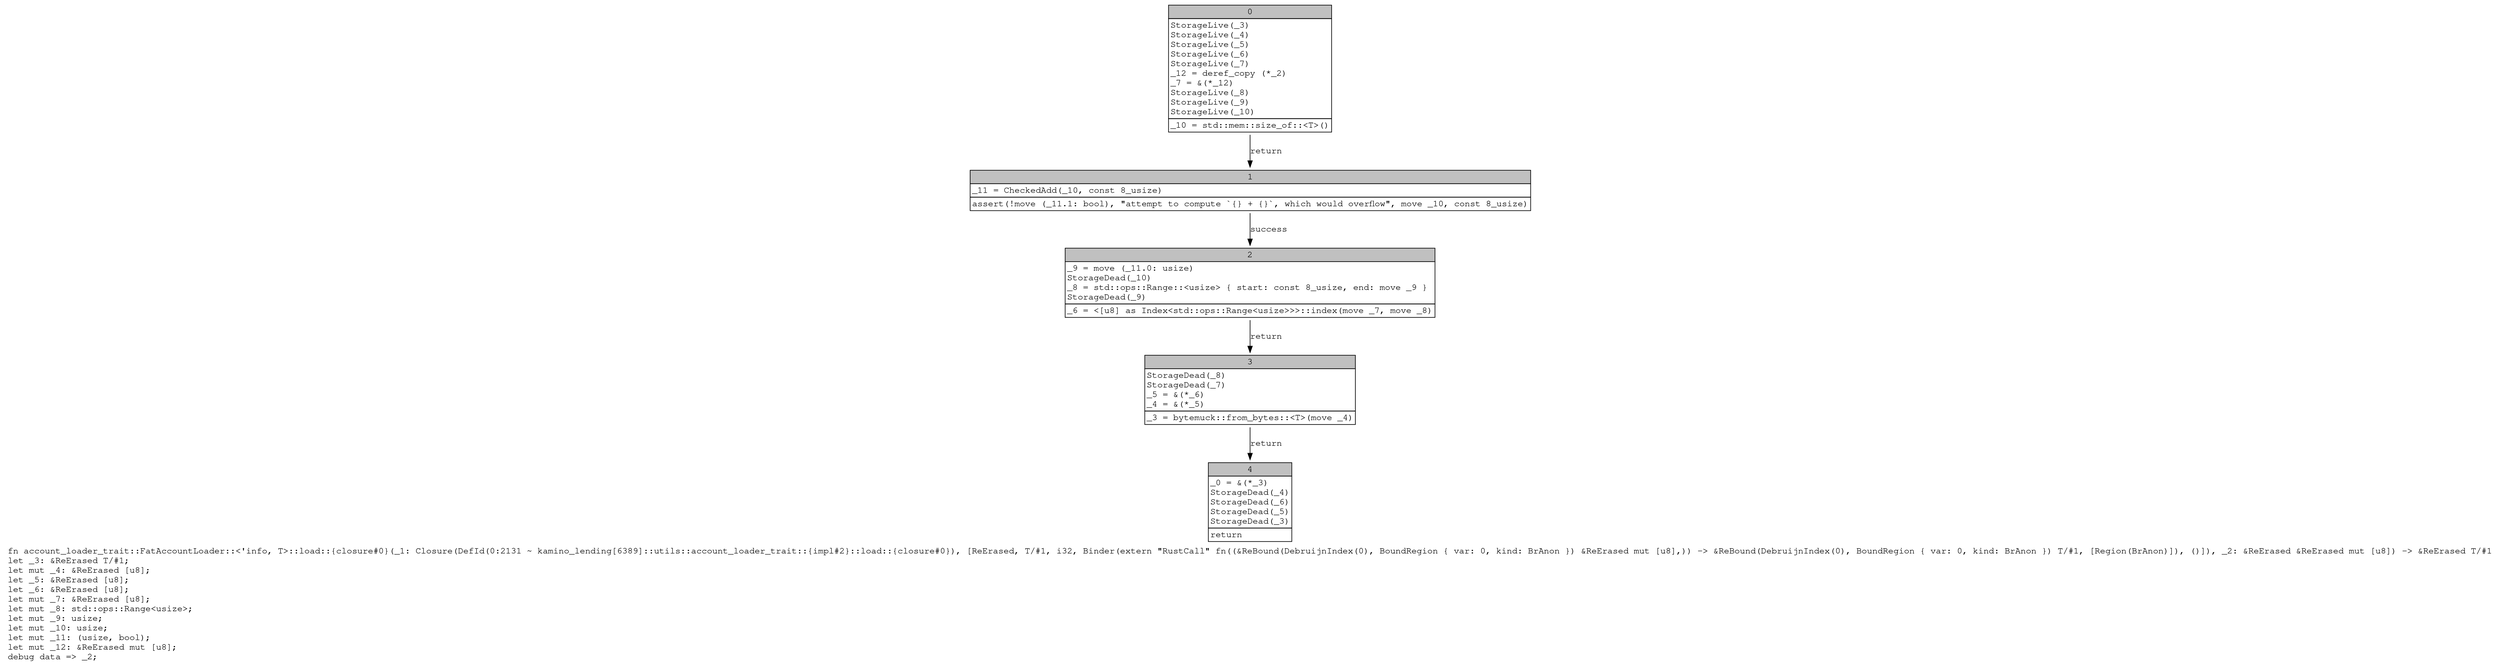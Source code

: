 digraph Mir_0_2131 {
    graph [fontname="Courier, monospace"];
    node [fontname="Courier, monospace"];
    edge [fontname="Courier, monospace"];
    label=<fn account_loader_trait::FatAccountLoader::&lt;'info, T&gt;::load::{closure#0}(_1: Closure(DefId(0:2131 ~ kamino_lending[6389]::utils::account_loader_trait::{impl#2}::load::{closure#0}), [ReErased, T/#1, i32, Binder(extern &quot;RustCall&quot; fn((&amp;ReBound(DebruijnIndex(0), BoundRegion { var: 0, kind: BrAnon }) &amp;ReErased mut [u8],)) -&gt; &amp;ReBound(DebruijnIndex(0), BoundRegion { var: 0, kind: BrAnon }) T/#1, [Region(BrAnon)]), ()]), _2: &amp;ReErased &amp;ReErased mut [u8]) -&gt; &amp;ReErased T/#1<br align="left"/>let _3: &amp;ReErased T/#1;<br align="left"/>let mut _4: &amp;ReErased [u8];<br align="left"/>let _5: &amp;ReErased [u8];<br align="left"/>let _6: &amp;ReErased [u8];<br align="left"/>let mut _7: &amp;ReErased [u8];<br align="left"/>let mut _8: std::ops::Range&lt;usize&gt;;<br align="left"/>let mut _9: usize;<br align="left"/>let mut _10: usize;<br align="left"/>let mut _11: (usize, bool);<br align="left"/>let mut _12: &amp;ReErased mut [u8];<br align="left"/>debug data =&gt; _2;<br align="left"/>>;
    bb0__0_2131 [shape="none", label=<<table border="0" cellborder="1" cellspacing="0"><tr><td bgcolor="gray" align="center" colspan="1">0</td></tr><tr><td align="left" balign="left">StorageLive(_3)<br/>StorageLive(_4)<br/>StorageLive(_5)<br/>StorageLive(_6)<br/>StorageLive(_7)<br/>_12 = deref_copy (*_2)<br/>_7 = &amp;(*_12)<br/>StorageLive(_8)<br/>StorageLive(_9)<br/>StorageLive(_10)<br/></td></tr><tr><td align="left">_10 = std::mem::size_of::&lt;T&gt;()</td></tr></table>>];
    bb1__0_2131 [shape="none", label=<<table border="0" cellborder="1" cellspacing="0"><tr><td bgcolor="gray" align="center" colspan="1">1</td></tr><tr><td align="left" balign="left">_11 = CheckedAdd(_10, const 8_usize)<br/></td></tr><tr><td align="left">assert(!move (_11.1: bool), &quot;attempt to compute `{} + {}`, which would overflow&quot;, move _10, const 8_usize)</td></tr></table>>];
    bb2__0_2131 [shape="none", label=<<table border="0" cellborder="1" cellspacing="0"><tr><td bgcolor="gray" align="center" colspan="1">2</td></tr><tr><td align="left" balign="left">_9 = move (_11.0: usize)<br/>StorageDead(_10)<br/>_8 = std::ops::Range::&lt;usize&gt; { start: const 8_usize, end: move _9 }<br/>StorageDead(_9)<br/></td></tr><tr><td align="left">_6 = &lt;[u8] as Index&lt;std::ops::Range&lt;usize&gt;&gt;&gt;::index(move _7, move _8)</td></tr></table>>];
    bb3__0_2131 [shape="none", label=<<table border="0" cellborder="1" cellspacing="0"><tr><td bgcolor="gray" align="center" colspan="1">3</td></tr><tr><td align="left" balign="left">StorageDead(_8)<br/>StorageDead(_7)<br/>_5 = &amp;(*_6)<br/>_4 = &amp;(*_5)<br/></td></tr><tr><td align="left">_3 = bytemuck::from_bytes::&lt;T&gt;(move _4)</td></tr></table>>];
    bb4__0_2131 [shape="none", label=<<table border="0" cellborder="1" cellspacing="0"><tr><td bgcolor="gray" align="center" colspan="1">4</td></tr><tr><td align="left" balign="left">_0 = &amp;(*_3)<br/>StorageDead(_4)<br/>StorageDead(_6)<br/>StorageDead(_5)<br/>StorageDead(_3)<br/></td></tr><tr><td align="left">return</td></tr></table>>];
    bb0__0_2131 -> bb1__0_2131 [label="return"];
    bb1__0_2131 -> bb2__0_2131 [label="success"];
    bb2__0_2131 -> bb3__0_2131 [label="return"];
    bb3__0_2131 -> bb4__0_2131 [label="return"];
}
